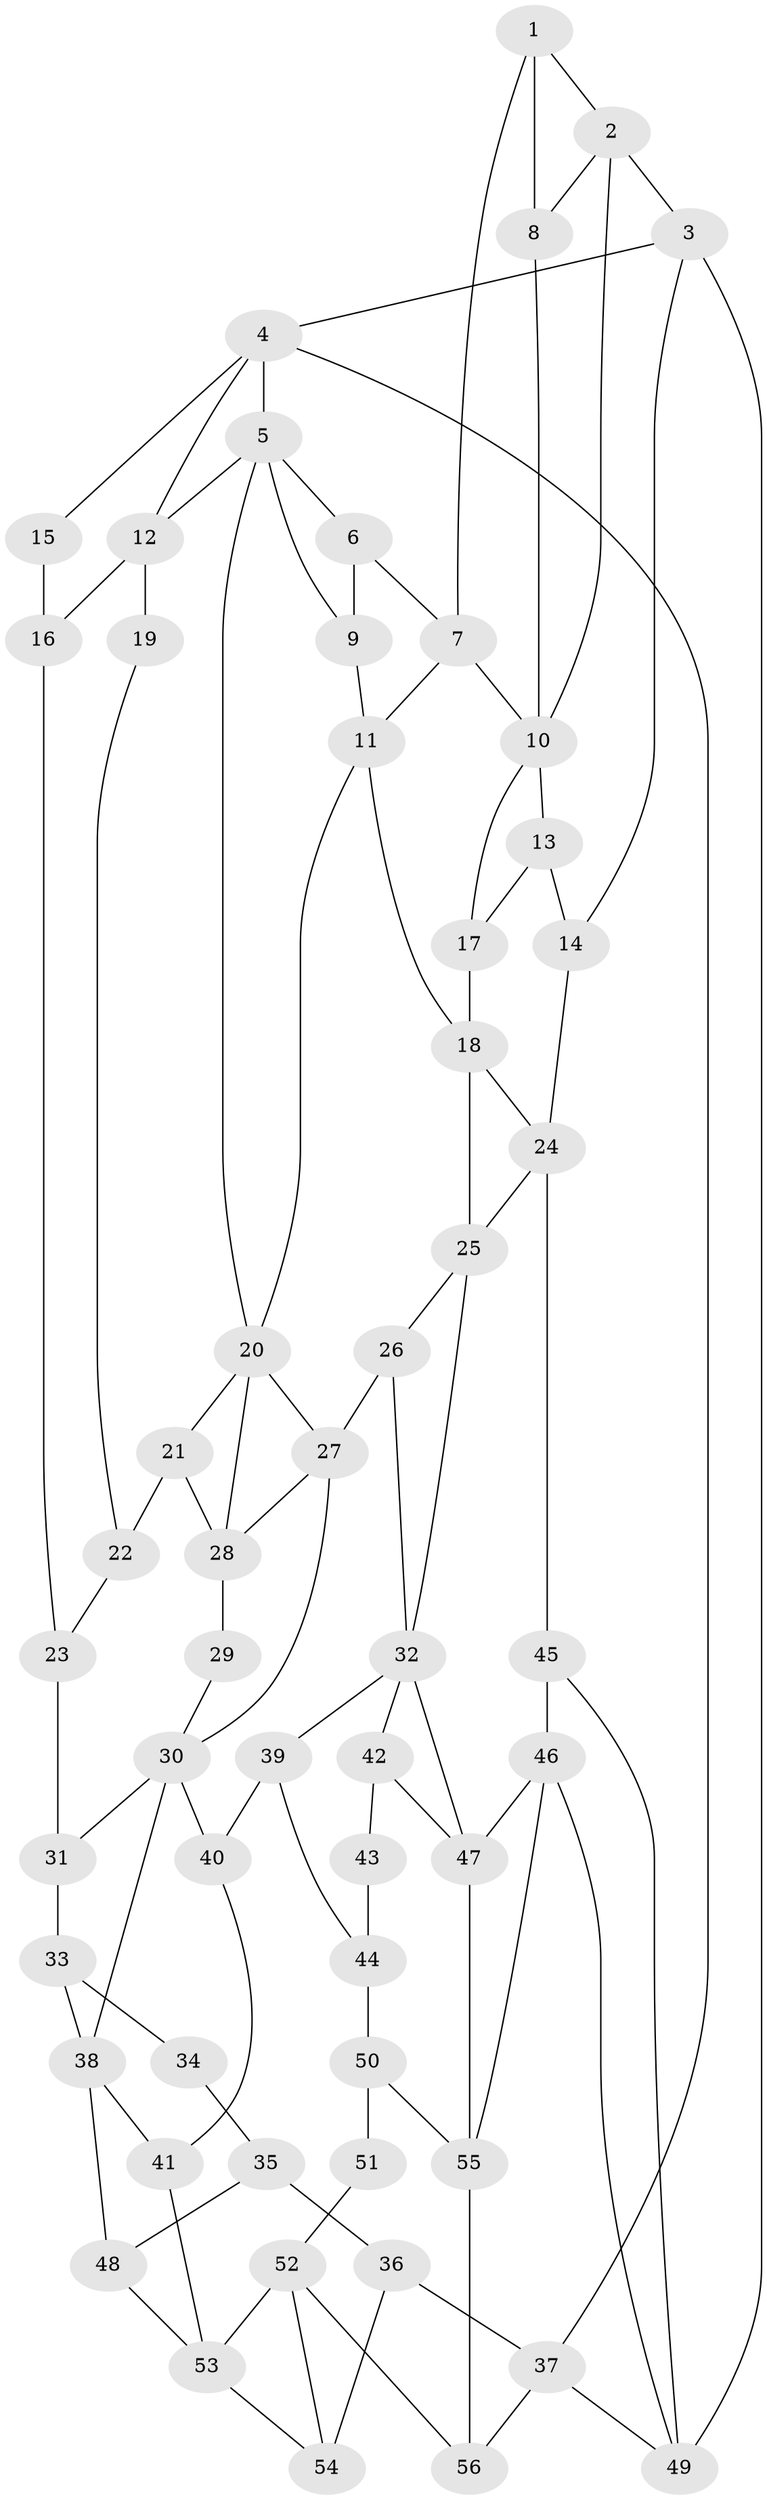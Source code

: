 // original degree distribution, {3: 0.02142857142857143, 4: 0.22142857142857142, 6: 0.22142857142857142, 5: 0.5357142857142857}
// Generated by graph-tools (version 1.1) at 2025/54/03/04/25 22:54:09]
// undirected, 56 vertices, 96 edges
graph export_dot {
  node [color=gray90,style=filled];
  1;
  2;
  3;
  4;
  5;
  6;
  7;
  8;
  9;
  10;
  11;
  12;
  13;
  14;
  15;
  16;
  17;
  18;
  19;
  20;
  21;
  22;
  23;
  24;
  25;
  26;
  27;
  28;
  29;
  30;
  31;
  32;
  33;
  34;
  35;
  36;
  37;
  38;
  39;
  40;
  41;
  42;
  43;
  44;
  45;
  46;
  47;
  48;
  49;
  50;
  51;
  52;
  53;
  54;
  55;
  56;
  1 -- 2 [weight=1.0];
  1 -- 7 [weight=1.0];
  1 -- 8 [weight=2.0];
  2 -- 3 [weight=1.0];
  2 -- 8 [weight=1.0];
  2 -- 10 [weight=1.0];
  3 -- 4 [weight=1.0];
  3 -- 14 [weight=1.0];
  3 -- 49 [weight=1.0];
  4 -- 5 [weight=1.0];
  4 -- 12 [weight=1.0];
  4 -- 15 [weight=1.0];
  4 -- 37 [weight=1.0];
  5 -- 6 [weight=1.0];
  5 -- 9 [weight=1.0];
  5 -- 12 [weight=1.0];
  5 -- 20 [weight=1.0];
  6 -- 7 [weight=1.0];
  6 -- 9 [weight=2.0];
  7 -- 10 [weight=1.0];
  7 -- 11 [weight=1.0];
  8 -- 10 [weight=1.0];
  9 -- 11 [weight=1.0];
  10 -- 13 [weight=1.0];
  10 -- 17 [weight=1.0];
  11 -- 18 [weight=1.0];
  11 -- 20 [weight=1.0];
  12 -- 16 [weight=2.0];
  12 -- 19 [weight=2.0];
  13 -- 14 [weight=1.0];
  13 -- 17 [weight=2.0];
  14 -- 24 [weight=1.0];
  15 -- 16 [weight=2.0];
  16 -- 23 [weight=2.0];
  17 -- 18 [weight=1.0];
  18 -- 24 [weight=1.0];
  18 -- 25 [weight=1.0];
  19 -- 22 [weight=1.0];
  20 -- 21 [weight=1.0];
  20 -- 27 [weight=1.0];
  20 -- 28 [weight=1.0];
  21 -- 22 [weight=2.0];
  21 -- 28 [weight=2.0];
  22 -- 23 [weight=2.0];
  23 -- 31 [weight=2.0];
  24 -- 25 [weight=2.0];
  24 -- 45 [weight=2.0];
  25 -- 26 [weight=1.0];
  25 -- 32 [weight=1.0];
  26 -- 27 [weight=1.0];
  26 -- 32 [weight=1.0];
  27 -- 28 [weight=1.0];
  27 -- 30 [weight=1.0];
  28 -- 29 [weight=2.0];
  29 -- 30 [weight=1.0];
  30 -- 31 [weight=1.0];
  30 -- 38 [weight=1.0];
  30 -- 40 [weight=1.0];
  31 -- 33 [weight=2.0];
  32 -- 39 [weight=1.0];
  32 -- 42 [weight=1.0];
  32 -- 47 [weight=1.0];
  33 -- 34 [weight=1.0];
  33 -- 38 [weight=1.0];
  34 -- 35 [weight=2.0];
  35 -- 36 [weight=2.0];
  35 -- 48 [weight=1.0];
  36 -- 37 [weight=2.0];
  36 -- 54 [weight=2.0];
  37 -- 49 [weight=1.0];
  37 -- 56 [weight=1.0];
  38 -- 41 [weight=2.0];
  38 -- 48 [weight=2.0];
  39 -- 40 [weight=1.0];
  39 -- 44 [weight=1.0];
  40 -- 41 [weight=1.0];
  41 -- 53 [weight=1.0];
  42 -- 43 [weight=4.0];
  42 -- 47 [weight=1.0];
  43 -- 44 [weight=2.0];
  44 -- 50 [weight=2.0];
  45 -- 46 [weight=3.0];
  45 -- 49 [weight=1.0];
  46 -- 47 [weight=1.0];
  46 -- 49 [weight=1.0];
  46 -- 55 [weight=1.0];
  47 -- 55 [weight=1.0];
  48 -- 53 [weight=1.0];
  50 -- 51 [weight=1.0];
  50 -- 55 [weight=2.0];
  51 -- 52 [weight=2.0];
  52 -- 53 [weight=2.0];
  52 -- 54 [weight=1.0];
  52 -- 56 [weight=1.0];
  53 -- 54 [weight=1.0];
  55 -- 56 [weight=2.0];
}
